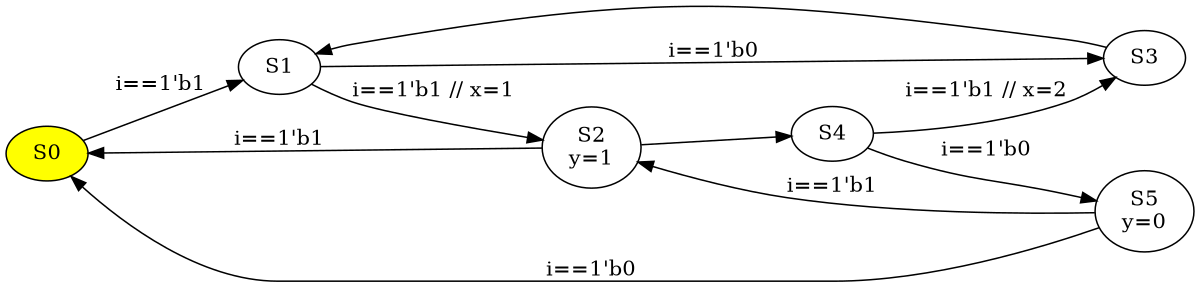 digraph fsmlog {
rankdir=LR
size="8,5"
S0 [style=filled fillcolor=yellow label="S0"]
S1 [label="S1"]
S2 [label="S2\ny=1"]
S3 [label="S3"]
S4 [label="S4"]
S5 [label="S5\ny=0"]
S0->S1[label="i==1'b1"]
S1->S2[label="i==1'b1 // x=1"]
S1->S3[label="i==1'b0"]
S2->S0[label="i==1'b1"]
S2->S4[label=""]
S3->S1
S4->S5[label="i==1'b0"]
S4->S3[label="i==1'b1 // x=2"]
S5->S0[label="i==1'b0"]
S5->S2[label="i==1'b1"]
}
